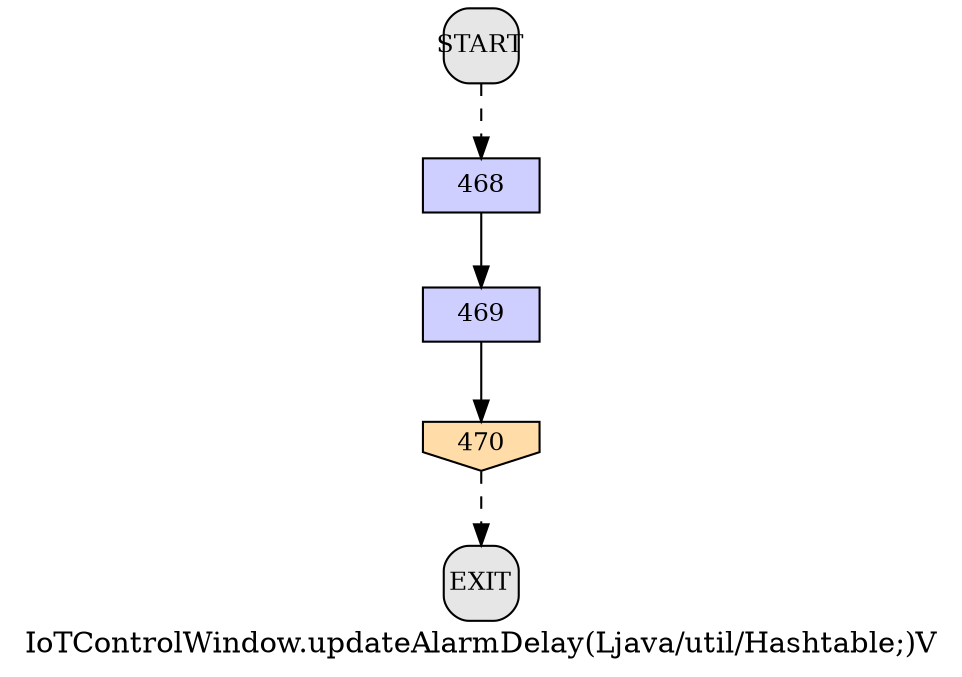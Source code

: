 /* --------------------------------------------------- */
/* Generated by Dr. Garbage Control Flow Graph Factory */
/* http://www.drgarbage.com                            */
/* Version: 4.5.0.201508311741                         */
/* Retrieved on: 2015-12-01 08:09:24.155               */
/* --------------------------------------------------- */
digraph "IoTControlWindow.updateAlarmDelay(Ljava/util/Hashtable;)V" {
 graph [label="IoTControlWindow.updateAlarmDelay(Ljava/util/Hashtable;)V"];
 2 [label="468", shape=box, style=filled, fillcolor="#CECEFF", fixedsize=true, fontsize=12, width=0.78, height=0.36 ]
 3 [label="469", shape=box, style=filled, fillcolor="#CECEFF", fixedsize=true, fontsize=12, width=0.78, height=0.36 ]
 4 [label="470", shape=invhouse, style=filled, fillcolor="#FFDCA8", fixedsize=true, fontsize=12, width=0.78, height=0.36 ]
 5 [label="START", shape=box, style="filled, rounded", fillcolor="#E6E6E6", fixedsize=true, fontsize=12, width=0.5, height=0.5 ]
 6 [label="EXIT", shape=box, style="filled, rounded", fillcolor="#E6E6E6", fixedsize=true, fontsize=12, width=0.5, height=0.5 ]
 5 -> 2 [label="", style=dashed ]
 2 -> 3 [label="", style=solid ]
 3 -> 4 [label="", style=solid ]
 4 -> 6 [label="", style=dashed ]
}
